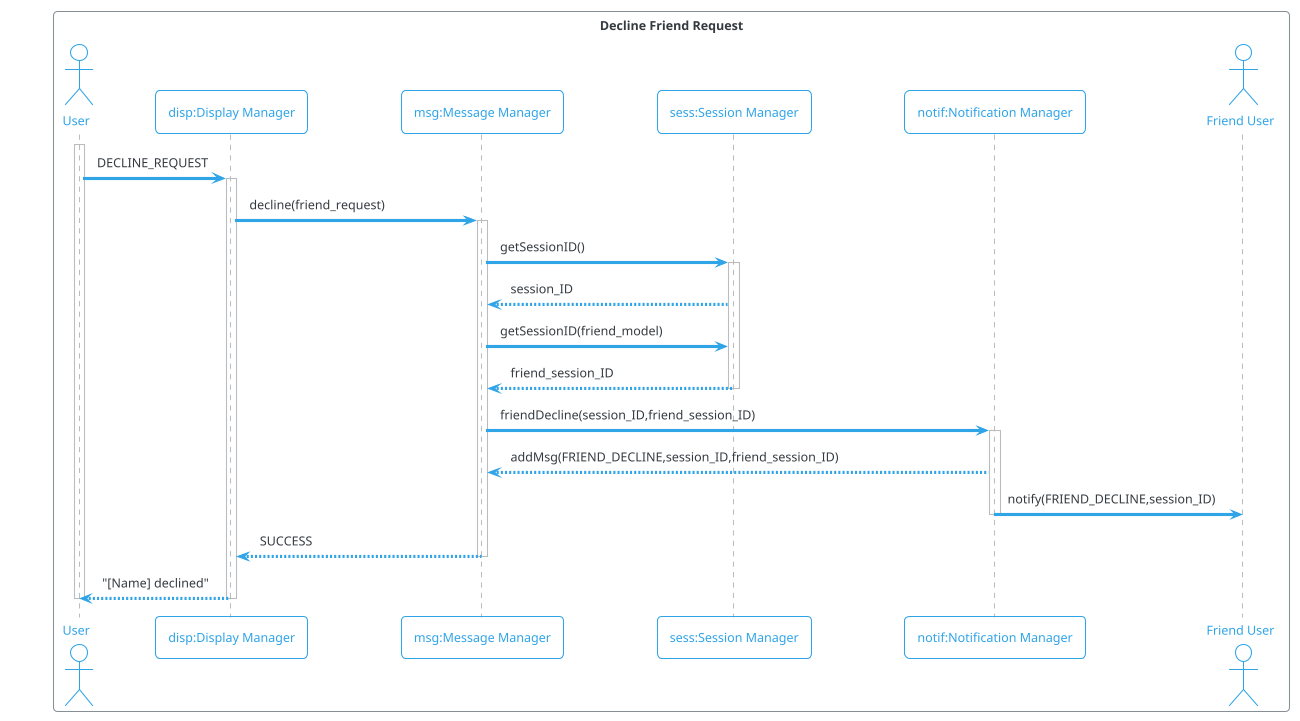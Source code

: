 @startuml
!theme cerulean-outline
box "Decline Friend Request"
actor "User" as user
participant "disp:Display Manager" as disp
participant "msg:Message Manager" as msg
participant "sess:Session Manager" as sess
participant "notif:Notification Manager" as notif
actor "Friend User" as friend
end box
activate user
user -> disp ++ : DECLINE_REQUEST
disp -> msg ++ : decline(friend_request)
msg -> sess ++ : getSessionID()
sess --> msg : session_ID
msg -> sess : getSessionID(friend_model)
sess --> msg -- : friend_session_ID
msg -> notif ++ : friendDecline(session_ID,friend_session_ID)
notif --> msg : addMsg(FRIEND_DECLINE,session_ID,friend_session_ID)
notif -> friend --: notify(FRIEND_DECLINE,session_ID)
msg --> disp -- : SUCCESS
disp --> user -- : "[Name] declined"
deactivate user
@enduml
